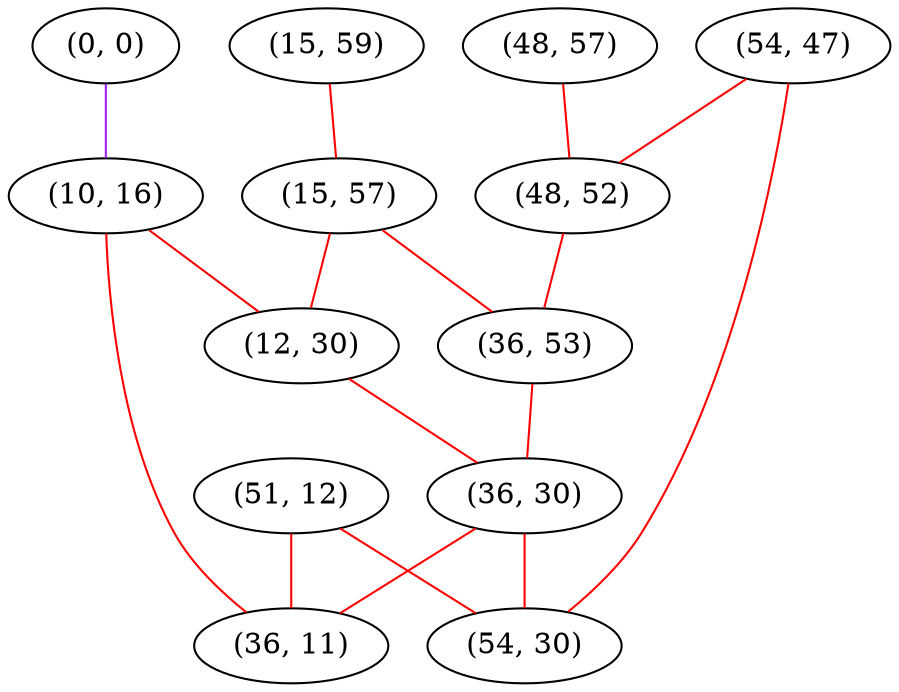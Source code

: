 graph "" {
"(15, 59)";
"(0, 0)";
"(15, 57)";
"(10, 16)";
"(54, 47)";
"(48, 57)";
"(51, 12)";
"(12, 30)";
"(48, 52)";
"(36, 53)";
"(36, 30)";
"(36, 11)";
"(54, 30)";
"(15, 59)" -- "(15, 57)"  [color=red, key=0, weight=1];
"(0, 0)" -- "(10, 16)"  [color=purple, key=0, weight=4];
"(15, 57)" -- "(36, 53)"  [color=red, key=0, weight=1];
"(15, 57)" -- "(12, 30)"  [color=red, key=0, weight=1];
"(10, 16)" -- "(12, 30)"  [color=red, key=0, weight=1];
"(10, 16)" -- "(36, 11)"  [color=red, key=0, weight=1];
"(54, 47)" -- "(54, 30)"  [color=red, key=0, weight=1];
"(54, 47)" -- "(48, 52)"  [color=red, key=0, weight=1];
"(48, 57)" -- "(48, 52)"  [color=red, key=0, weight=1];
"(51, 12)" -- "(36, 11)"  [color=red, key=0, weight=1];
"(51, 12)" -- "(54, 30)"  [color=red, key=0, weight=1];
"(12, 30)" -- "(36, 30)"  [color=red, key=0, weight=1];
"(48, 52)" -- "(36, 53)"  [color=red, key=0, weight=1];
"(36, 53)" -- "(36, 30)"  [color=red, key=0, weight=1];
"(36, 30)" -- "(36, 11)"  [color=red, key=0, weight=1];
"(36, 30)" -- "(54, 30)"  [color=red, key=0, weight=1];
}
